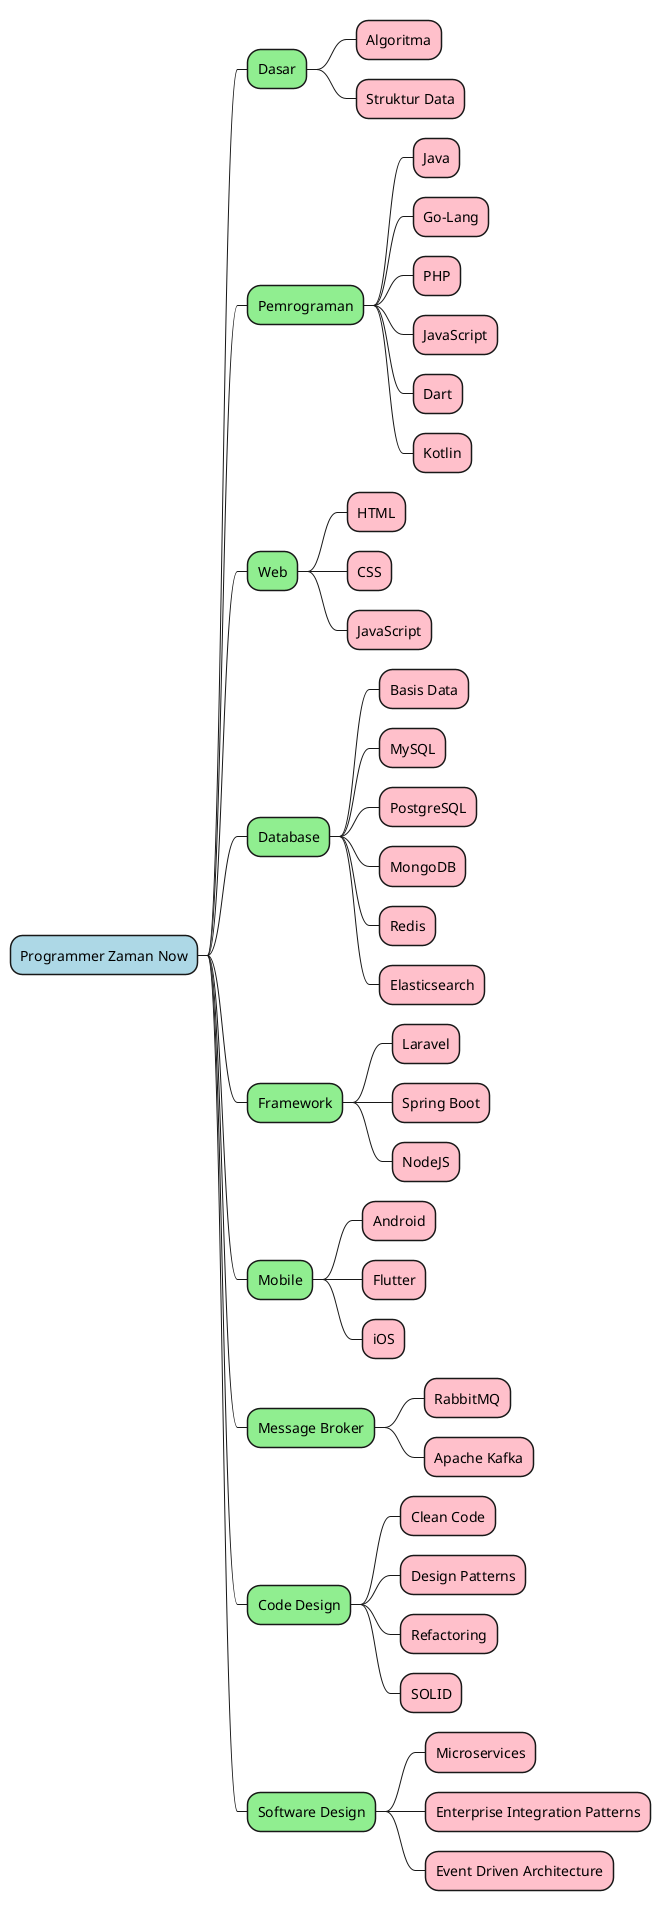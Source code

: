@startmindmap

<style>
mindmapDiagram {
    node {
       BackgroundColor lightBlue
    }
    :depth(1) {
       BackGroundColor lightGreen
    }
    :depth(2) {
       BackGroundColor pink
    }
}
</style>

* Programmer Zaman Now
** Dasar
*** Algoritma
*** Struktur Data
** Pemrograman
*** Java
*** Go-Lang
*** PHP
*** JavaScript
*** Dart
*** Kotlin
** Web
*** HTML
*** CSS
*** JavaScript
** Database
*** Basis Data
*** MySQL
*** PostgreSQL
*** MongoDB
*** Redis
*** Elasticsearch
** Framework
*** Laravel
*** Spring Boot
*** NodeJS
** Mobile
*** Android
*** Flutter
*** iOS
** Message Broker
*** RabbitMQ
*** Apache Kafka
** Code Design
*** Clean Code
*** Design Patterns
*** Refactoring
*** SOLID
** Software Design
*** Microservices
*** Enterprise Integration Patterns
*** Event Driven Architecture

@endmindmap

